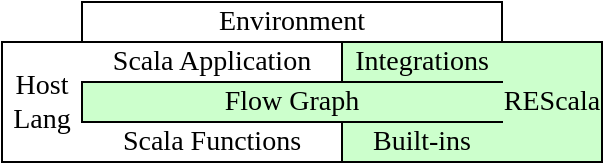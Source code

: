 <mxfile compressed="false" version="13.10.0" type="device">
  <diagram id="F4RVQw-NW0wX3LFldfRO" name="Page-1">
    <mxGraphModel dx="652" dy="687" grid="1" gridSize="10" guides="1" tooltips="1" connect="1" arrows="1" fold="1" page="1" pageScale="1" pageWidth="2339" pageHeight="3300" math="0" shadow="0">
      <root>
        <mxCell id="0" />
        <mxCell id="1" parent="0" />
        <mxCell id="4AyAHxdlo7ERoLbcGwGA-17" value="Host Lang" style="shape=partialRectangle;whiteSpace=wrap;html=1;bottom=1;right=0;left=1;top=1;routingCenterX=-0.5;rounded=1;glass=0;sketch=0;strokeColor=#000000;fontFamily=Linux Libertine O;fontSize=14;direction=east;shadow=0;" parent="1" vertex="1">
          <mxGeometry x="730" y="640" width="40" height="60" as="geometry" />
        </mxCell>
        <mxCell id="4AyAHxdlo7ERoLbcGwGA-26" value="Flow Graph" style="shape=partialRectangle;whiteSpace=wrap;html=1;bottom=1;right=0;left=1;top=1;routingCenterX=-0.5;rounded=1;glass=0;sketch=0;strokeColor=#000000;fontFamily=Linux Libertine O;fontSize=14;direction=east;shadow=0;fillColor=#CCFFCC;" parent="1" vertex="1">
          <mxGeometry x="770" y="660" width="210" height="20" as="geometry" />
        </mxCell>
        <mxCell id="4AyAHxdlo7ERoLbcGwGA-11" value="&lt;span style=&quot;font-size: 14px;&quot;&gt;Scala Application&lt;/span&gt;" style="shape=partialRectangle;whiteSpace=wrap;html=1;bottom=1;right=1;left=1;top=0;routingCenterX=-0.5;rounded=1;glass=0;sketch=0;strokeColor=#000000;fontFamily=Linux Libertine O;fontSize=14;direction=north;shadow=0;" parent="1" vertex="1">
          <mxGeometry x="770" y="640" width="130" height="20" as="geometry" />
        </mxCell>
        <mxCell id="4AyAHxdlo7ERoLbcGwGA-15" value="&lt;span style=&quot;font-size: 14px;&quot;&gt;Scala Functions&lt;/span&gt;" style="shape=partialRectangle;whiteSpace=wrap;html=1;bottom=1;right=1;left=1;top=0;routingCenterX=-0.5;rounded=1;glass=0;sketch=0;strokeColor=#000000;fontFamily=Linux Libertine O;fontSize=14;direction=north;" parent="1" vertex="1">
          <mxGeometry x="770" y="680" width="130" height="20" as="geometry" />
        </mxCell>
        <mxCell id="4AyAHxdlo7ERoLbcGwGA-22" value="Environment" style="rounded=0;whiteSpace=wrap;html=1;shadow=0;glass=0;sketch=0;strokeColor=#000000;fontFamily=Linux Libertine O;fontSize=14;align=center;labelBackgroundColor=none;" parent="1" vertex="1">
          <mxGeometry x="770" y="620" width="210" height="20" as="geometry" />
        </mxCell>
        <mxCell id="4AyAHxdlo7ERoLbcGwGA-23" value="REScala" style="shape=partialRectangle;whiteSpace=wrap;html=1;bottom=1;right=1;left=0;top=1;routingCenterX=-0.5;rounded=1;glass=0;sketch=0;strokeColor=#000000;fontFamily=Linux Libertine O;fontSize=14;direction=east;shadow=0;flipV=1;flipH=0;fillColor=#CCFFCC;" parent="1" vertex="1">
          <mxGeometry x="980" y="640" width="50" height="60" as="geometry" />
        </mxCell>
        <mxCell id="4AyAHxdlo7ERoLbcGwGA-24" value="&lt;span style=&quot;font-size: 14px;&quot;&gt;Integrations&lt;/span&gt;" style="shape=partialRectangle;whiteSpace=wrap;html=1;bottom=1;right=0;left=1;top=1;routingCenterX=-0.5;rounded=1;glass=0;sketch=0;strokeColor=#000000;fontFamily=Linux Libertine O;fontSize=14;direction=east;shadow=0;fillColor=#CCFFCC;" parent="1" vertex="1">
          <mxGeometry x="900" y="640" width="80" height="20" as="geometry" />
        </mxCell>
        <mxCell id="4AyAHxdlo7ERoLbcGwGA-25" value="Built-ins" style="shape=partialRectangle;whiteSpace=wrap;html=1;bottom=1;right=0;left=1;top=1;routingCenterX=-0.5;rounded=1;glass=0;sketch=0;strokeColor=#000000;fontFamily=Linux Libertine O;fontSize=14;direction=east;shadow=0;fillColor=#CCFFCC;" parent="1" vertex="1">
          <mxGeometry x="900" y="680" width="80" height="20" as="geometry" />
        </mxCell>
      </root>
    </mxGraphModel>
  </diagram>
</mxfile>
